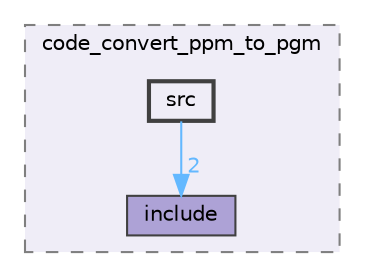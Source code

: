 digraph "C:/Users/Katia/Documents/GitHub/code_base_obscuration/utils/code_convert_ppm_to_pgm/src"
{
 // LATEX_PDF_SIZE
  bgcolor="transparent";
  edge [fontname=Helvetica,fontsize=10,labelfontname=Helvetica,labelfontsize=10];
  node [fontname=Helvetica,fontsize=10,shape=box,height=0.2,width=0.4];
  compound=true
  subgraph clusterdir_ab12e3d939c9f0de5b807b70c2f2b038 {
    graph [ bgcolor="#efedf7", pencolor="grey50", label="code_convert_ppm_to_pgm", fontname=Helvetica,fontsize=10 style="filled,dashed", URL="dir_ab12e3d939c9f0de5b807b70c2f2b038.html",tooltip=""]
  dir_360f3c42203090766c48186503e85ab6 [label="include", fillcolor="#ada2d6", color="grey25", style="filled", URL="dir_360f3c42203090766c48186503e85ab6.html",tooltip=""];
  dir_f0768417e60c3c911c41200bd1a34bd0 [label="src", fillcolor="#efedf7", color="grey25", style="filled,bold", URL="dir_f0768417e60c3c911c41200bd1a34bd0.html",tooltip=""];
  }
  dir_f0768417e60c3c911c41200bd1a34bd0->dir_360f3c42203090766c48186503e85ab6 [headlabel="2", labeldistance=1.5 headhref="dir_000046_000020.html" href="dir_000046_000020.html" color="steelblue1" fontcolor="steelblue1"];
}
